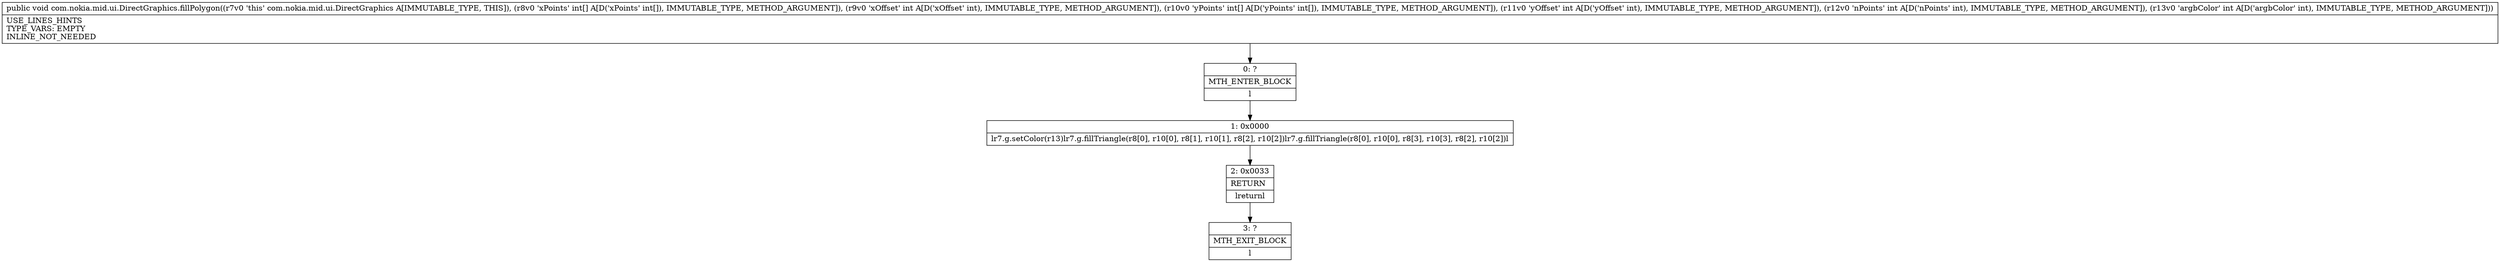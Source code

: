 digraph "CFG forcom.nokia.mid.ui.DirectGraphics.fillPolygon([II[IIII)V" {
Node_0 [shape=record,label="{0\:\ ?|MTH_ENTER_BLOCK\l|l}"];
Node_1 [shape=record,label="{1\:\ 0x0000|lr7.g.setColor(r13)lr7.g.fillTriangle(r8[0], r10[0], r8[1], r10[1], r8[2], r10[2])lr7.g.fillTriangle(r8[0], r10[0], r8[3], r10[3], r8[2], r10[2])l}"];
Node_2 [shape=record,label="{2\:\ 0x0033|RETURN\l|lreturnl}"];
Node_3 [shape=record,label="{3\:\ ?|MTH_EXIT_BLOCK\l|l}"];
MethodNode[shape=record,label="{public void com.nokia.mid.ui.DirectGraphics.fillPolygon((r7v0 'this' com.nokia.mid.ui.DirectGraphics A[IMMUTABLE_TYPE, THIS]), (r8v0 'xPoints' int[] A[D('xPoints' int[]), IMMUTABLE_TYPE, METHOD_ARGUMENT]), (r9v0 'xOffset' int A[D('xOffset' int), IMMUTABLE_TYPE, METHOD_ARGUMENT]), (r10v0 'yPoints' int[] A[D('yPoints' int[]), IMMUTABLE_TYPE, METHOD_ARGUMENT]), (r11v0 'yOffset' int A[D('yOffset' int), IMMUTABLE_TYPE, METHOD_ARGUMENT]), (r12v0 'nPoints' int A[D('nPoints' int), IMMUTABLE_TYPE, METHOD_ARGUMENT]), (r13v0 'argbColor' int A[D('argbColor' int), IMMUTABLE_TYPE, METHOD_ARGUMENT]))  | USE_LINES_HINTS\lTYPE_VARS: EMPTY\lINLINE_NOT_NEEDED\l}"];
MethodNode -> Node_0;
Node_0 -> Node_1;
Node_1 -> Node_2;
Node_2 -> Node_3;
}

